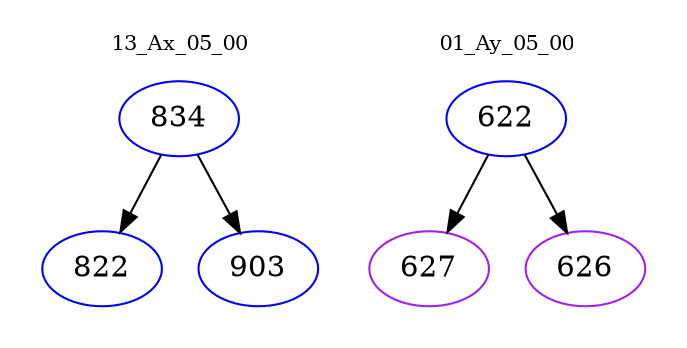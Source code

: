 digraph{
subgraph cluster_0 {
color = white
label = "13_Ax_05_00";
fontsize=10;
T0_834 [label="834", color="blue"]
T0_834 -> T0_822 [color="black"]
T0_822 [label="822", color="blue"]
T0_834 -> T0_903 [color="black"]
T0_903 [label="903", color="blue"]
}
subgraph cluster_1 {
color = white
label = "01_Ay_05_00";
fontsize=10;
T1_622 [label="622", color="blue"]
T1_622 -> T1_627 [color="black"]
T1_627 [label="627", color="purple"]
T1_622 -> T1_626 [color="black"]
T1_626 [label="626", color="purple"]
}
}

